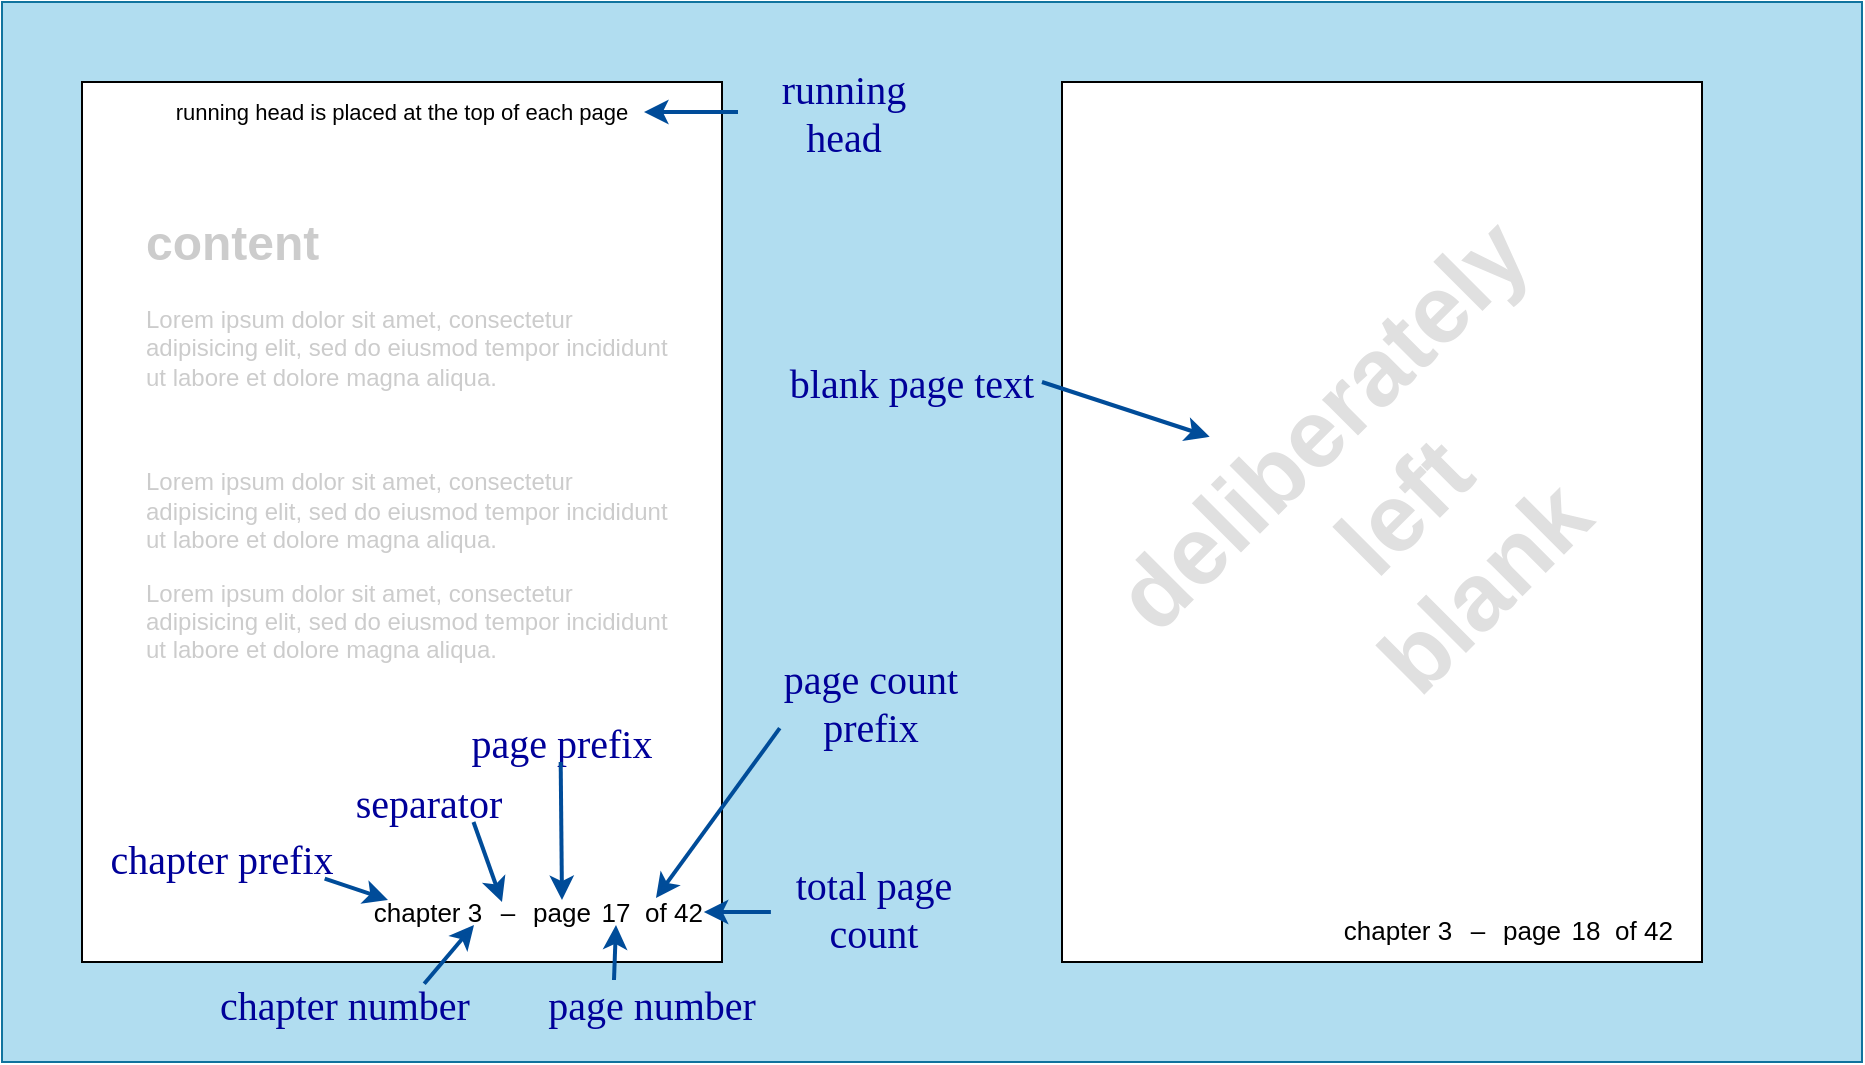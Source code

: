 <mxfile version="25.0.2" pages="2">
  <diagram name="terms" id="gybhfzZbkXdX3dbLaz2r">
    <mxGraphModel dx="1242" dy="878" grid="1" gridSize="10" guides="1" tooltips="1" connect="1" arrows="1" fold="1" page="1" pageScale="1" pageWidth="827" pageHeight="1169" math="0" shadow="0">
      <root>
        <mxCell id="0" />
        <mxCell id="1" parent="0" />
        <mxCell id="xw-MZuSE8MttLoa_PX9s-1" value="" style="rounded=0;whiteSpace=wrap;html=1;fontFamily=Roboto;fontSource=https%3A%2F%2Ffonts.googleapis.com%2Fcss%3Ffamily%3DRoboto;fontSize=26;strokeColor=#10739e;fillColor=#b1ddf0;" parent="1" vertex="1">
          <mxGeometry x="80" y="40" width="930" height="530" as="geometry" />
        </mxCell>
        <mxCell id="MSSOfV_l2kWRxxZHE9oZ-1" value="" style="rounded=0;whiteSpace=wrap;html=1;" parent="1" vertex="1">
          <mxGeometry x="120" y="80" width="320" height="440" as="geometry" />
        </mxCell>
        <mxCell id="MSSOfV_l2kWRxxZHE9oZ-2" value="running head is placed at the top of each page" style="text;html=1;align=center;verticalAlign=middle;whiteSpace=wrap;rounded=0;fontSize=11;" parent="1" vertex="1">
          <mxGeometry x="140" y="80" width="280" height="30" as="geometry" />
        </mxCell>
        <mxCell id="MSSOfV_l2kWRxxZHE9oZ-3" value="17" style="text;html=1;align=center;verticalAlign=middle;whiteSpace=wrap;rounded=0;fontSize=13;" parent="1" vertex="1">
          <mxGeometry x="372" y="480" width="30" height="30" as="geometry" />
        </mxCell>
        <mxCell id="MSSOfV_l2kWRxxZHE9oZ-4" value="page" style="text;html=1;align=center;verticalAlign=middle;whiteSpace=wrap;rounded=0;fontSize=13;" parent="1" vertex="1">
          <mxGeometry x="340" y="480" width="40" height="30" as="geometry" />
        </mxCell>
        <mxCell id="MSSOfV_l2kWRxxZHE9oZ-5" value="of 42" style="text;html=1;align=center;verticalAlign=middle;whiteSpace=wrap;rounded=0;fontSize=13;" parent="1" vertex="1">
          <mxGeometry x="396" y="480" width="40" height="30" as="geometry" />
        </mxCell>
        <mxCell id="MSSOfV_l2kWRxxZHE9oZ-6" value="chapter 3" style="text;html=1;align=center;verticalAlign=middle;whiteSpace=wrap;rounded=0;fontSize=13;" parent="1" vertex="1">
          <mxGeometry x="263" y="480" width="60" height="30" as="geometry" />
        </mxCell>
        <mxCell id="MSSOfV_l2kWRxxZHE9oZ-7" value="&lt;h1 style=&quot;margin-top: 0px;&quot;&gt;content&lt;/h1&gt;&lt;p&gt;Lorem ipsum dolor sit amet, consectetur adipisicing elit, sed do eiusmod tempor incididunt ut labore et dolore magna aliqua.&lt;/p&gt;&lt;p&gt;&lt;br&gt;&lt;/p&gt;&lt;p&gt;Lorem ipsum dolor sit amet, consectetur adipisicing elit, sed do eiusmod tempor incididunt ut labore et dolore magna aliqua.&lt;br&gt;&lt;/p&gt;&lt;p&gt;Lorem ipsum dolor sit amet, consectetur adipisicing elit, sed do eiusmod tempor incididunt ut labore et dolore magna aliqua.&lt;/p&gt;" style="text;html=1;whiteSpace=wrap;overflow=hidden;rounded=0;fontColor=#CCCCCC;" parent="1" vertex="1">
          <mxGeometry x="150" y="140" width="270" height="250" as="geometry" />
        </mxCell>
        <mxCell id="MSSOfV_l2kWRxxZHE9oZ-9" style="edgeStyle=orthogonalEdgeStyle;rounded=0;orthogonalLoop=1;jettySize=auto;html=1;entryX=1;entryY=0.5;entryDx=0;entryDy=0;fontColor=#7EA6E0;strokeColor=#004C99;strokeWidth=2;" parent="1" source="MSSOfV_l2kWRxxZHE9oZ-8" edge="1">
          <mxGeometry relative="1" as="geometry">
            <mxPoint x="401" y="95.0" as="targetPoint" />
          </mxGeometry>
        </mxCell>
        <mxCell id="MSSOfV_l2kWRxxZHE9oZ-8" value="running head" style="text;html=1;align=center;verticalAlign=middle;whiteSpace=wrap;rounded=0;fontSize=20;fontFamily=Tahoma;fontColor=#000099;" parent="1" vertex="1">
          <mxGeometry x="448" y="80" width="106" height="30" as="geometry" />
        </mxCell>
        <mxCell id="MSSOfV_l2kWRxxZHE9oZ-14" style="edgeStyle=orthogonalEdgeStyle;rounded=0;orthogonalLoop=1;jettySize=auto;html=1;entryX=1.048;entryY=0.516;entryDx=0;entryDy=0;fontColor=#7EA6E0;strokeColor=#004C99;strokeWidth=2;entryPerimeter=0;exitX=0.005;exitY=0.6;exitDx=0;exitDy=0;exitPerimeter=0;" parent="1" edge="1">
          <mxGeometry relative="1" as="geometry">
            <mxPoint x="464.445" y="495" as="sourcePoint" />
            <mxPoint x="430.92" y="495.48" as="targetPoint" />
          </mxGeometry>
        </mxCell>
        <mxCell id="MSSOfV_l2kWRxxZHE9oZ-15" value="total page count" style="text;html=1;align=center;verticalAlign=middle;whiteSpace=wrap;rounded=0;fontSize=20;fontFamily=Tahoma;fontColor=#000099;" parent="1" vertex="1">
          <mxGeometry x="462" y="483" width="108" height="20" as="geometry" />
        </mxCell>
        <mxCell id="MSSOfV_l2kWRxxZHE9oZ-16" value="page count &lt;br&gt;prefix" style="text;html=1;align=center;verticalAlign=middle;whiteSpace=wrap;rounded=0;fontSize=20;fontFamily=Tahoma;fontColor=#000099;" parent="1" vertex="1">
          <mxGeometry x="459" y="380" width="111" height="20" as="geometry" />
        </mxCell>
        <mxCell id="MSSOfV_l2kWRxxZHE9oZ-18" style="rounded=0;orthogonalLoop=1;jettySize=auto;html=1;entryX=0.25;entryY=0;entryDx=0;entryDy=0;fontColor=#7EA6E0;strokeColor=#004C99;strokeWidth=2;exitX=0.089;exitY=1.154;exitDx=0;exitDy=0;exitPerimeter=0;" parent="1" source="MSSOfV_l2kWRxxZHE9oZ-16" edge="1">
          <mxGeometry relative="1" as="geometry">
            <mxPoint x="510" y="600" as="sourcePoint" />
            <mxPoint x="407" y="488" as="targetPoint" />
          </mxGeometry>
        </mxCell>
        <mxCell id="MSSOfV_l2kWRxxZHE9oZ-19" value="page number" style="text;html=1;align=center;verticalAlign=middle;whiteSpace=wrap;rounded=0;fontSize=20;fontFamily=Tahoma;fontColor=#000099;" parent="1" vertex="1">
          <mxGeometry x="340" y="531" width="130" height="20" as="geometry" />
        </mxCell>
        <mxCell id="MSSOfV_l2kWRxxZHE9oZ-20" style="rounded=0;orthogonalLoop=1;jettySize=auto;html=1;entryX=0;entryY=0.75;entryDx=0;entryDy=0;fontColor=#7EA6E0;strokeColor=#004C99;strokeWidth=2;exitX=0.5;exitY=0;exitDx=0;exitDy=0;" parent="1" edge="1">
          <mxGeometry relative="1" as="geometry">
            <mxPoint x="386" y="529" as="sourcePoint" />
            <mxPoint x="387" y="501.5" as="targetPoint" />
          </mxGeometry>
        </mxCell>
        <mxCell id="MSSOfV_l2kWRxxZHE9oZ-21" value="page prefix" style="text;html=1;align=center;verticalAlign=middle;whiteSpace=wrap;rounded=0;fontSize=20;fontFamily=Tahoma;fontColor=#000099;" parent="1" vertex="1">
          <mxGeometry x="301.5" y="400" width="115.5" height="20" as="geometry" />
        </mxCell>
        <mxCell id="MSSOfV_l2kWRxxZHE9oZ-22" style="rounded=0;orthogonalLoop=1;jettySize=auto;html=1;entryX=0.25;entryY=0;entryDx=0;entryDy=0;fontColor=#7EA6E0;strokeColor=#004C99;strokeWidth=2;" parent="1" source="MSSOfV_l2kWRxxZHE9oZ-21" edge="1">
          <mxGeometry relative="1" as="geometry">
            <mxPoint x="360.5" y="443" as="sourcePoint" />
            <mxPoint x="360" y="489" as="targetPoint" />
          </mxGeometry>
        </mxCell>
        <mxCell id="MSSOfV_l2kWRxxZHE9oZ-23" value="chapter number" style="text;html=1;align=center;verticalAlign=middle;whiteSpace=wrap;rounded=0;fontSize=20;fontFamily=Tahoma;fontColor=#000099;" parent="1" vertex="1">
          <mxGeometry x="180" y="531" width="143" height="20" as="geometry" />
        </mxCell>
        <mxCell id="MSSOfV_l2kWRxxZHE9oZ-24" style="rounded=0;orthogonalLoop=1;jettySize=auto;html=1;entryX=0;entryY=0.75;entryDx=0;entryDy=0;fontColor=#7EA6E0;strokeColor=#004C99;strokeWidth=2;exitX=0.777;exitY=-0.005;exitDx=0;exitDy=0;exitPerimeter=0;" parent="1" source="MSSOfV_l2kWRxxZHE9oZ-23" edge="1">
          <mxGeometry relative="1" as="geometry">
            <mxPoint x="315" y="529" as="sourcePoint" />
            <mxPoint x="316" y="501.5" as="targetPoint" />
          </mxGeometry>
        </mxCell>
        <mxCell id="MSSOfV_l2kWRxxZHE9oZ-25" value="chapter prefix" style="text;html=1;align=center;verticalAlign=middle;whiteSpace=wrap;rounded=0;fontSize=20;fontFamily=Tahoma;fontColor=#000099;" parent="1" vertex="1">
          <mxGeometry x="125" y="458" width="130" height="20" as="geometry" />
        </mxCell>
        <mxCell id="MSSOfV_l2kWRxxZHE9oZ-26" style="rounded=0;orthogonalLoop=1;jettySize=auto;html=1;entryX=0.25;entryY=0;entryDx=0;entryDy=0;fontColor=#7EA6E0;strokeColor=#004C99;strokeWidth=2;exitX=0.895;exitY=1.014;exitDx=0;exitDy=0;exitPerimeter=0;" parent="1" source="MSSOfV_l2kWRxxZHE9oZ-25" edge="1">
          <mxGeometry relative="1" as="geometry">
            <mxPoint x="253" y="460" as="sourcePoint" />
            <mxPoint x="273" y="489" as="targetPoint" />
          </mxGeometry>
        </mxCell>
        <mxCell id="MSSOfV_l2kWRxxZHE9oZ-29" value="separator" style="text;html=1;align=center;verticalAlign=middle;whiteSpace=wrap;rounded=0;fontSize=20;fontFamily=Tahoma;fontColor=#000099;" parent="1" vertex="1">
          <mxGeometry x="247.5" y="430" width="91" height="20" as="geometry" />
        </mxCell>
        <mxCell id="MSSOfV_l2kWRxxZHE9oZ-30" style="rounded=0;orthogonalLoop=1;jettySize=auto;html=1;fontColor=#7EA6E0;strokeColor=#004C99;strokeWidth=2;exitX=0.75;exitY=1;exitDx=0;exitDy=0;entryX=0.425;entryY=0.333;entryDx=0;entryDy=0;entryPerimeter=0;" parent="1" source="MSSOfV_l2kWRxxZHE9oZ-29" target="MSSOfV_l2kWRxxZHE9oZ-31" edge="1">
          <mxGeometry relative="1" as="geometry">
            <mxPoint x="302" y="464" as="sourcePoint" />
            <mxPoint x="336" y="489" as="targetPoint" />
          </mxGeometry>
        </mxCell>
        <mxCell id="MSSOfV_l2kWRxxZHE9oZ-31" value="–" style="text;html=1;align=center;verticalAlign=middle;whiteSpace=wrap;rounded=0;fontSize=13;" parent="1" vertex="1">
          <mxGeometry x="313" y="480" width="40" height="30" as="geometry" />
        </mxCell>
        <mxCell id="xw-MZuSE8MttLoa_PX9s-3" value="" style="rounded=0;whiteSpace=wrap;html=1;" parent="1" vertex="1">
          <mxGeometry x="610" y="80" width="320" height="440" as="geometry" />
        </mxCell>
        <mxCell id="xw-MZuSE8MttLoa_PX9s-4" value="&lt;h1 style=&quot;margin-top: 0px;&quot;&gt;&lt;font&gt;deliberately &lt;br&gt;left &lt;br&gt;blank&lt;/font&gt;&lt;/h1&gt;" style="text;html=1;whiteSpace=wrap;overflow=hidden;rounded=0;fontColor=#E0E0E0;align=center;rotation=-45;fontSize=24;" parent="1" vertex="1">
          <mxGeometry x="637.07" y="200.43" width="280" height="175" as="geometry" />
        </mxCell>
        <mxCell id="xw-MZuSE8MttLoa_PX9s-5" value="blank page text" style="text;html=1;align=center;verticalAlign=middle;whiteSpace=wrap;rounded=0;fontSize=20;fontFamily=Tahoma;fontColor=#000099;" parent="1" vertex="1">
          <mxGeometry x="470" y="220" width="130" height="20" as="geometry" />
        </mxCell>
        <mxCell id="xw-MZuSE8MttLoa_PX9s-6" style="rounded=0;orthogonalLoop=1;jettySize=auto;html=1;fontColor=#7EA6E0;strokeColor=#004C99;strokeWidth=2;exitX=1;exitY=0.5;exitDx=0;exitDy=0;" parent="1" source="xw-MZuSE8MttLoa_PX9s-5" target="xw-MZuSE8MttLoa_PX9s-4" edge="1">
          <mxGeometry relative="1" as="geometry">
            <mxPoint x="562.29" y="287.96" as="sourcePoint" />
            <mxPoint x="562" y="354" as="targetPoint" />
          </mxGeometry>
        </mxCell>
        <mxCell id="xw-MZuSE8MttLoa_PX9s-7" value="18" style="text;html=1;align=center;verticalAlign=middle;whiteSpace=wrap;rounded=0;fontSize=13;" parent="1" vertex="1">
          <mxGeometry x="857" y="489" width="30" height="30" as="geometry" />
        </mxCell>
        <mxCell id="xw-MZuSE8MttLoa_PX9s-8" value="page" style="text;html=1;align=center;verticalAlign=middle;whiteSpace=wrap;rounded=0;fontSize=13;" parent="1" vertex="1">
          <mxGeometry x="825" y="489" width="40" height="30" as="geometry" />
        </mxCell>
        <mxCell id="xw-MZuSE8MttLoa_PX9s-9" value="of 42" style="text;html=1;align=center;verticalAlign=middle;whiteSpace=wrap;rounded=0;fontSize=13;" parent="1" vertex="1">
          <mxGeometry x="881" y="489" width="40" height="30" as="geometry" />
        </mxCell>
        <mxCell id="xw-MZuSE8MttLoa_PX9s-10" value="chapter 3" style="text;html=1;align=center;verticalAlign=middle;whiteSpace=wrap;rounded=0;fontSize=13;" parent="1" vertex="1">
          <mxGeometry x="748" y="489" width="60" height="30" as="geometry" />
        </mxCell>
        <mxCell id="xw-MZuSE8MttLoa_PX9s-13" value="–" style="text;html=1;align=center;verticalAlign=middle;whiteSpace=wrap;rounded=0;fontSize=13;" parent="1" vertex="1">
          <mxGeometry x="798" y="489" width="40" height="30" as="geometry" />
        </mxCell>
      </root>
    </mxGraphModel>
  </diagram>
  <diagram name="evenify" id="TGCSdLy7Awn9NiJe-6eC">
    <mxGraphModel dx="1242" dy="878" grid="1" gridSize="10" guides="1" tooltips="1" connect="1" arrows="1" fold="1" page="1" pageScale="1" pageWidth="827" pageHeight="1169" math="0" shadow="0">
      <root>
        <mxCell id="4aFJtb2uKNgvj4XeTiq5-0" />
        <mxCell id="4aFJtb2uKNgvj4XeTiq5-1" parent="4aFJtb2uKNgvj4XeTiq5-0" />
        <mxCell id="4aFJtb2uKNgvj4XeTiq5-2" value="" style="rounded=0;whiteSpace=wrap;html=1;fontFamily=Roboto;fontSource=https%3A%2F%2Ffonts.googleapis.com%2Fcss%3Ffamily%3DRoboto;fontSize=26;strokeColor=#10739e;fillColor=#b1ddf0;" vertex="1" parent="4aFJtb2uKNgvj4XeTiq5-1">
          <mxGeometry x="80" y="40" width="930" height="530" as="geometry" />
        </mxCell>
        <mxCell id="4aFJtb2uKNgvj4XeTiq5-3" value="" style="rounded=0;whiteSpace=wrap;html=1;" vertex="1" parent="4aFJtb2uKNgvj4XeTiq5-1">
          <mxGeometry x="120" y="80" width="120" height="150" as="geometry" />
        </mxCell>
        <mxCell id="4aFJtb2uKNgvj4XeTiq5-9" value="&lt;h1 style=&quot;margin-top: 0px;&quot;&gt;File 1 &lt;br&gt;&lt;br&gt;&lt;/h1&gt;&lt;h1 style=&quot;margin-top: 0px;&quot;&gt;Page 1&lt;/h1&gt;" style="text;html=1;whiteSpace=wrap;overflow=hidden;rounded=0;fontColor=#004C99;fontSize=12;align=center;" vertex="1" parent="4aFJtb2uKNgvj4XeTiq5-1">
          <mxGeometry x="120" y="80" width="120" height="150" as="geometry" />
        </mxCell>
        <mxCell id="18XJcBQpB9wKuXuBJFCQ-0" value="" style="rounded=0;whiteSpace=wrap;html=1;" vertex="1" parent="4aFJtb2uKNgvj4XeTiq5-1">
          <mxGeometry x="240" y="80" width="120" height="150" as="geometry" />
        </mxCell>
        <mxCell id="18XJcBQpB9wKuXuBJFCQ-1" value="&lt;h1 style=&quot;margin-top: 0px;&quot;&gt;File 1 &lt;br&gt;&lt;br&gt;&lt;/h1&gt;&lt;h1 style=&quot;margin-top: 0px;&quot;&gt;Page 2&lt;/h1&gt;" style="text;html=1;whiteSpace=wrap;overflow=hidden;rounded=0;fontColor=#004C99;fontSize=12;align=center;" vertex="1" parent="4aFJtb2uKNgvj4XeTiq5-1">
          <mxGeometry x="240" y="80" width="120" height="150" as="geometry" />
        </mxCell>
        <mxCell id="18XJcBQpB9wKuXuBJFCQ-3" value="Front of paper" style="text;html=1;align=center;verticalAlign=middle;whiteSpace=wrap;rounded=0;fontFamily=Roboto;fontSize=18;" vertex="1" parent="4aFJtb2uKNgvj4XeTiq5-1">
          <mxGeometry x="135" y="240" width="90" height="30" as="geometry" />
        </mxCell>
        <mxCell id="18XJcBQpB9wKuXuBJFCQ-4" value="Back of paper" style="text;html=1;align=center;verticalAlign=middle;whiteSpace=wrap;rounded=0;fontFamily=Roboto;fontSize=18;" vertex="1" parent="4aFJtb2uKNgvj4XeTiq5-1">
          <mxGeometry x="250" y="240" width="90" height="30" as="geometry" />
        </mxCell>
        <mxCell id="18XJcBQpB9wKuXuBJFCQ-5" value="" style="rounded=0;whiteSpace=wrap;html=1;" vertex="1" parent="4aFJtb2uKNgvj4XeTiq5-1">
          <mxGeometry x="120" y="340" width="120" height="150" as="geometry" />
        </mxCell>
        <mxCell id="18XJcBQpB9wKuXuBJFCQ-6" value="&lt;h1 style=&quot;margin-top: 0px;&quot;&gt;File 2&lt;br&gt;&lt;br&gt;&lt;/h1&gt;&lt;h1 style=&quot;margin-top: 0px;&quot;&gt;Page 1&lt;/h1&gt;" style="text;html=1;whiteSpace=wrap;overflow=hidden;rounded=0;fontColor=#004C99;fontSize=12;align=center;" vertex="1" parent="4aFJtb2uKNgvj4XeTiq5-1">
          <mxGeometry x="120" y="340" width="120" height="150" as="geometry" />
        </mxCell>
        <mxCell id="18XJcBQpB9wKuXuBJFCQ-7" value="" style="rounded=0;whiteSpace=wrap;html=1;" vertex="1" parent="4aFJtb2uKNgvj4XeTiq5-1">
          <mxGeometry x="240" y="340" width="120" height="150" as="geometry" />
        </mxCell>
        <mxCell id="18XJcBQpB9wKuXuBJFCQ-8" value="&lt;h1 style=&quot;margin-top: 0px;&quot;&gt;File 2&lt;br&gt;&lt;br&gt;&lt;/h1&gt;&lt;h1 style=&quot;margin-top: 0px;&quot;&gt;Page 2&lt;/h1&gt;" style="text;html=1;whiteSpace=wrap;overflow=hidden;rounded=0;fontColor=#004C99;fontSize=12;align=center;" vertex="1" parent="4aFJtb2uKNgvj4XeTiq5-1">
          <mxGeometry x="240" y="340" width="120" height="150" as="geometry" />
        </mxCell>
        <mxCell id="18XJcBQpB9wKuXuBJFCQ-9" value="Front of paper" style="text;html=1;align=center;verticalAlign=middle;whiteSpace=wrap;rounded=0;fontFamily=Roboto;fontSize=18;" vertex="1" parent="4aFJtb2uKNgvj4XeTiq5-1">
          <mxGeometry x="135" y="500" width="90" height="30" as="geometry" />
        </mxCell>
        <mxCell id="18XJcBQpB9wKuXuBJFCQ-10" value="Back of paper" style="text;html=1;align=center;verticalAlign=middle;whiteSpace=wrap;rounded=0;fontFamily=Roboto;fontSize=18;" vertex="1" parent="4aFJtb2uKNgvj4XeTiq5-1">
          <mxGeometry x="250" y="500" width="90" height="30" as="geometry" />
        </mxCell>
        <mxCell id="18XJcBQpB9wKuXuBJFCQ-11" value="" style="rounded=0;whiteSpace=wrap;html=1;" vertex="1" parent="4aFJtb2uKNgvj4XeTiq5-1">
          <mxGeometry x="360" y="340" width="120" height="150" as="geometry" />
        </mxCell>
        <mxCell id="18XJcBQpB9wKuXuBJFCQ-12" value="&lt;h1 style=&quot;margin-top: 0px;&quot;&gt;File 2&lt;br&gt;&lt;br&gt;&lt;/h1&gt;&lt;h1 style=&quot;margin-top: 0px;&quot;&gt;Page 3&lt;/h1&gt;" style="text;html=1;whiteSpace=wrap;overflow=hidden;rounded=0;fontColor=#004C99;fontSize=12;align=center;" vertex="1" parent="4aFJtb2uKNgvj4XeTiq5-1">
          <mxGeometry x="360" y="340" width="120" height="150" as="geometry" />
        </mxCell>
        <mxCell id="18XJcBQpB9wKuXuBJFCQ-13" value="Front of paper" style="text;html=1;align=center;verticalAlign=middle;whiteSpace=wrap;rounded=0;fontFamily=Roboto;fontSize=18;" vertex="1" parent="4aFJtb2uKNgvj4XeTiq5-1">
          <mxGeometry x="369" y="500" width="90" height="30" as="geometry" />
        </mxCell>
        <mxCell id="18XJcBQpB9wKuXuBJFCQ-15" value="" style="rounded=0;whiteSpace=wrap;html=1;" vertex="1" parent="4aFJtb2uKNgvj4XeTiq5-1">
          <mxGeometry x="480" y="340" width="120" height="150" as="geometry" />
        </mxCell>
        <mxCell id="eWM1bltYeRAMKqSvtRuB-0" value="&lt;h1 style=&quot;margin-top: 0px;&quot;&gt;&lt;font&gt;deliberately &lt;br&gt;left &lt;br&gt;blank&lt;/font&gt;&lt;/h1&gt;" style="text;html=1;whiteSpace=wrap;overflow=hidden;rounded=0;fontColor=#A1A1A1;align=center;rotation=-45;fontSize=9;" vertex="1" parent="4aFJtb2uKNgvj4XeTiq5-1">
          <mxGeometry x="486.0" y="370" width="129.6" height="99.57" as="geometry" />
        </mxCell>
        <mxCell id="eWM1bltYeRAMKqSvtRuB-1" value="Back of paper" style="text;html=1;align=center;verticalAlign=middle;whiteSpace=wrap;rounded=0;fontFamily=Roboto;fontSize=18;" vertex="1" parent="4aFJtb2uKNgvj4XeTiq5-1">
          <mxGeometry x="486" y="500" width="90" height="30" as="geometry" />
        </mxCell>
        <mxCell id="WkM6c8B3y32wIBtdsLPp-0" value="&lt;div&gt;Evenify:&lt;/div&gt;add blank page&lt;div&gt;to fill back of paper&lt;/div&gt;&lt;div&gt;for files with odd&lt;/div&gt;&lt;div&gt;page count&lt;/div&gt;" style="text;html=1;align=center;verticalAlign=middle;whiteSpace=wrap;rounded=0;fontSize=23;fontFamily=Tahoma;fontColor=#000099;" vertex="1" parent="4aFJtb2uKNgvj4XeTiq5-1">
          <mxGeometry x="690" y="370" width="210" height="90" as="geometry" />
        </mxCell>
        <mxCell id="WkM6c8B3y32wIBtdsLPp-1" style="rounded=0;orthogonalLoop=1;jettySize=auto;html=1;fontColor=#7EA6E0;strokeColor=#004C99;strokeWidth=2;" edge="1" parent="4aFJtb2uKNgvj4XeTiq5-1" source="WkM6c8B3y32wIBtdsLPp-0" target="18XJcBQpB9wKuXuBJFCQ-15">
          <mxGeometry relative="1" as="geometry">
            <mxPoint x="572.29" y="297.96" as="sourcePoint" />
            <mxPoint x="694" y="267" as="targetPoint" />
          </mxGeometry>
        </mxCell>
        <mxCell id="WkM6c8B3y32wIBtdsLPp-3" value="&lt;div&gt;No added page needed for files&lt;/div&gt;&lt;div&gt;with even page count&lt;/div&gt;" style="text;html=1;align=center;verticalAlign=middle;whiteSpace=wrap;rounded=0;fontSize=23;fontFamily=Tahoma;fontColor=#000099;" vertex="1" parent="4aFJtb2uKNgvj4XeTiq5-1">
          <mxGeometry x="459" y="100" width="231" height="90" as="geometry" />
        </mxCell>
        <mxCell id="WkM6c8B3y32wIBtdsLPp-4" style="rounded=0;orthogonalLoop=1;jettySize=auto;html=1;fontColor=#7EA6E0;strokeColor=#004C99;strokeWidth=2;" edge="1" source="WkM6c8B3y32wIBtdsLPp-3" parent="4aFJtb2uKNgvj4XeTiq5-1">
          <mxGeometry relative="1" as="geometry">
            <mxPoint x="341.29" y="27.96" as="sourcePoint" />
            <mxPoint x="369" y="145" as="targetPoint" />
          </mxGeometry>
        </mxCell>
      </root>
    </mxGraphModel>
  </diagram>
</mxfile>
